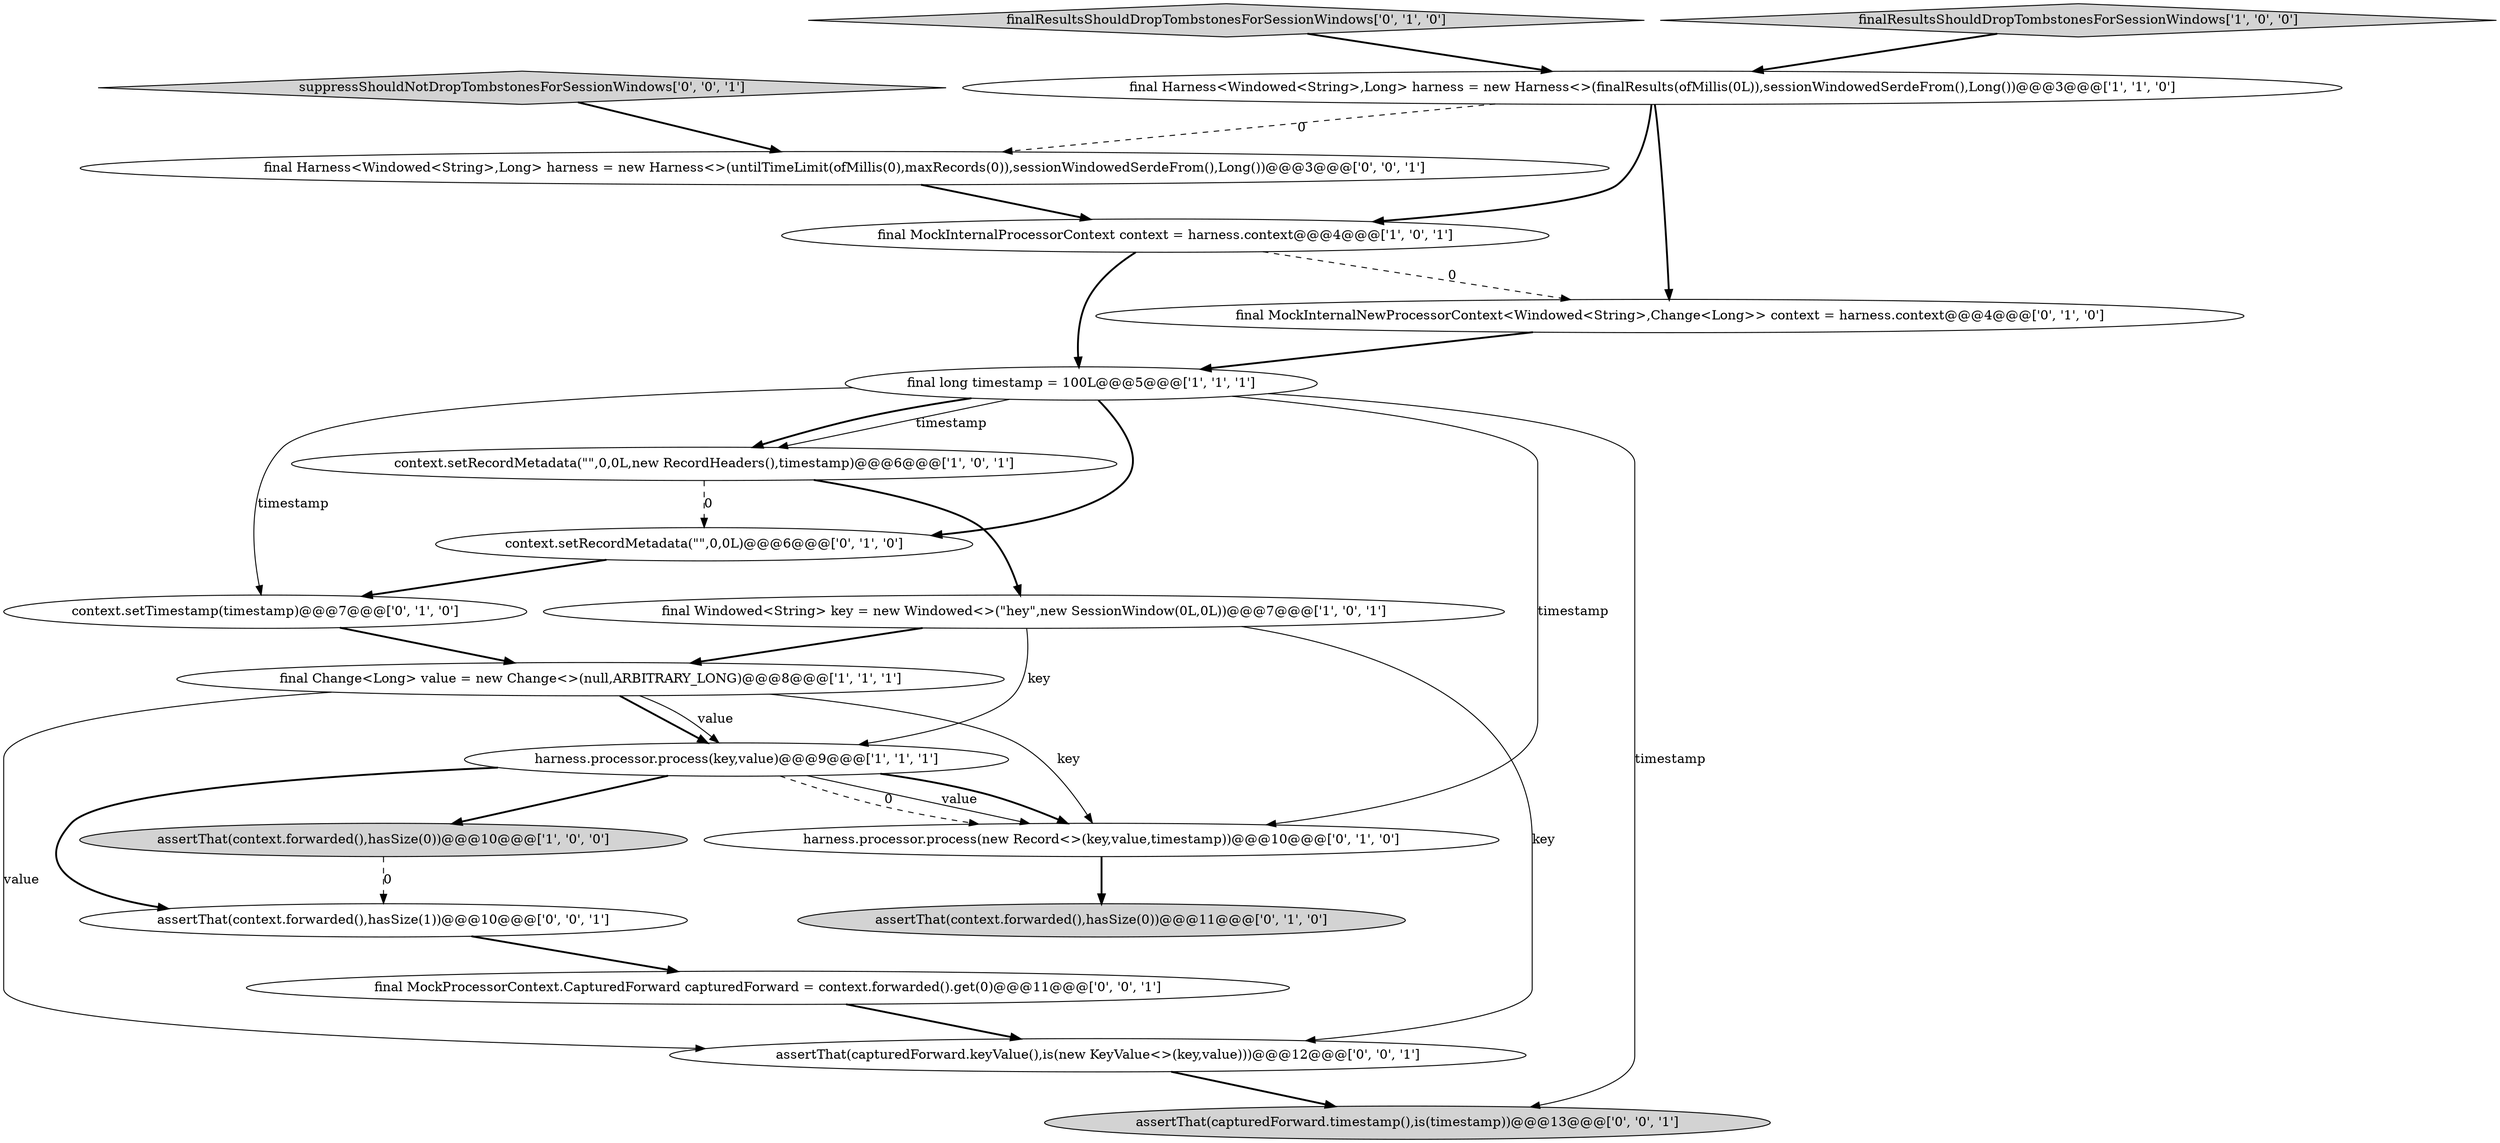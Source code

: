 digraph {
17 [style = filled, label = "final MockProcessorContext.CapturedForward capturedForward = context.forwarded().get(0)@@@11@@@['0', '0', '1']", fillcolor = white, shape = ellipse image = "AAA0AAABBB3BBB"];
2 [style = filled, label = "harness.processor.process(key,value)@@@9@@@['1', '1', '1']", fillcolor = white, shape = ellipse image = "AAA0AAABBB1BBB"];
12 [style = filled, label = "harness.processor.process(new Record<>(key,value,timestamp))@@@10@@@['0', '1', '0']", fillcolor = white, shape = ellipse image = "AAA1AAABBB2BBB"];
11 [style = filled, label = "context.setTimestamp(timestamp)@@@7@@@['0', '1', '0']", fillcolor = white, shape = ellipse image = "AAA1AAABBB2BBB"];
8 [style = filled, label = "final Change<Long> value = new Change<>(null,ARBITRARY_LONG)@@@8@@@['1', '1', '1']", fillcolor = white, shape = ellipse image = "AAA0AAABBB1BBB"];
1 [style = filled, label = "final long timestamp = 100L@@@5@@@['1', '1', '1']", fillcolor = white, shape = ellipse image = "AAA0AAABBB1BBB"];
10 [style = filled, label = "finalResultsShouldDropTombstonesForSessionWindows['0', '1', '0']", fillcolor = lightgray, shape = diamond image = "AAA0AAABBB2BBB"];
9 [style = filled, label = "assertThat(context.forwarded(),hasSize(0))@@@11@@@['0', '1', '0']", fillcolor = lightgray, shape = ellipse image = "AAA0AAABBB2BBB"];
5 [style = filled, label = "final Windowed<String> key = new Windowed<>(\"hey\",new SessionWindow(0L,0L))@@@7@@@['1', '0', '1']", fillcolor = white, shape = ellipse image = "AAA0AAABBB1BBB"];
13 [style = filled, label = "final MockInternalNewProcessorContext<Windowed<String>,Change<Long>> context = harness.context@@@4@@@['0', '1', '0']", fillcolor = white, shape = ellipse image = "AAA1AAABBB2BBB"];
20 [style = filled, label = "assertThat(context.forwarded(),hasSize(1))@@@10@@@['0', '0', '1']", fillcolor = white, shape = ellipse image = "AAA0AAABBB3BBB"];
7 [style = filled, label = "finalResultsShouldDropTombstonesForSessionWindows['1', '0', '0']", fillcolor = lightgray, shape = diamond image = "AAA0AAABBB1BBB"];
0 [style = filled, label = "final MockInternalProcessorContext context = harness.context@@@4@@@['1', '0', '1']", fillcolor = white, shape = ellipse image = "AAA0AAABBB1BBB"];
19 [style = filled, label = "final Harness<Windowed<String>,Long> harness = new Harness<>(untilTimeLimit(ofMillis(0),maxRecords(0)),sessionWindowedSerdeFrom(),Long())@@@3@@@['0', '0', '1']", fillcolor = white, shape = ellipse image = "AAA0AAABBB3BBB"];
14 [style = filled, label = "context.setRecordMetadata(\"\",0,0L)@@@6@@@['0', '1', '0']", fillcolor = white, shape = ellipse image = "AAA1AAABBB2BBB"];
15 [style = filled, label = "suppressShouldNotDropTombstonesForSessionWindows['0', '0', '1']", fillcolor = lightgray, shape = diamond image = "AAA0AAABBB3BBB"];
4 [style = filled, label = "final Harness<Windowed<String>,Long> harness = new Harness<>(finalResults(ofMillis(0L)),sessionWindowedSerdeFrom(),Long())@@@3@@@['1', '1', '0']", fillcolor = white, shape = ellipse image = "AAA0AAABBB1BBB"];
18 [style = filled, label = "assertThat(capturedForward.keyValue(),is(new KeyValue<>(key,value)))@@@12@@@['0', '0', '1']", fillcolor = white, shape = ellipse image = "AAA0AAABBB3BBB"];
3 [style = filled, label = "context.setRecordMetadata(\"\",0,0L,new RecordHeaders(),timestamp)@@@6@@@['1', '0', '1']", fillcolor = white, shape = ellipse image = "AAA0AAABBB1BBB"];
16 [style = filled, label = "assertThat(capturedForward.timestamp(),is(timestamp))@@@13@@@['0', '0', '1']", fillcolor = lightgray, shape = ellipse image = "AAA0AAABBB3BBB"];
6 [style = filled, label = "assertThat(context.forwarded(),hasSize(0))@@@10@@@['1', '0', '0']", fillcolor = lightgray, shape = ellipse image = "AAA0AAABBB1BBB"];
1->12 [style = solid, label="timestamp"];
5->8 [style = bold, label=""];
6->20 [style = dashed, label="0"];
8->18 [style = solid, label="value"];
1->3 [style = solid, label="timestamp"];
15->19 [style = bold, label=""];
1->11 [style = solid, label="timestamp"];
3->14 [style = dashed, label="0"];
19->0 [style = bold, label=""];
14->11 [style = bold, label=""];
1->14 [style = bold, label=""];
0->1 [style = bold, label=""];
3->5 [style = bold, label=""];
0->13 [style = dashed, label="0"];
1->16 [style = solid, label="timestamp"];
8->12 [style = solid, label="key"];
12->9 [style = bold, label=""];
1->3 [style = bold, label=""];
8->2 [style = bold, label=""];
5->18 [style = solid, label="key"];
2->12 [style = solid, label="value"];
7->4 [style = bold, label=""];
11->8 [style = bold, label=""];
10->4 [style = bold, label=""];
2->20 [style = bold, label=""];
18->16 [style = bold, label=""];
8->2 [style = solid, label="value"];
2->6 [style = bold, label=""];
13->1 [style = bold, label=""];
4->13 [style = bold, label=""];
20->17 [style = bold, label=""];
5->2 [style = solid, label="key"];
4->19 [style = dashed, label="0"];
4->0 [style = bold, label=""];
2->12 [style = bold, label=""];
2->12 [style = dashed, label="0"];
17->18 [style = bold, label=""];
}
